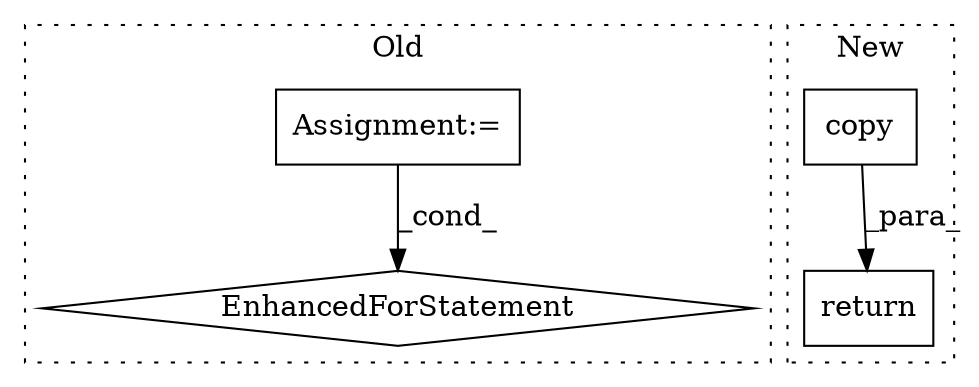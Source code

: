 digraph G {
subgraph cluster0 {
1 [label="EnhancedForStatement" a="70" s="8279,8348" l="53,2" shape="diamond"];
3 [label="Assignment:=" a="7" s="8279,8348" l="53,2" shape="box"];
label = "Old";
style="dotted";
}
subgraph cluster1 {
2 [label="copy" a="32" s="8017" l="6" shape="box"];
4 [label="return" a="41" s="8515" l="7" shape="box"];
label = "New";
style="dotted";
}
2 -> 4 [label="_para_"];
3 -> 1 [label="_cond_"];
}